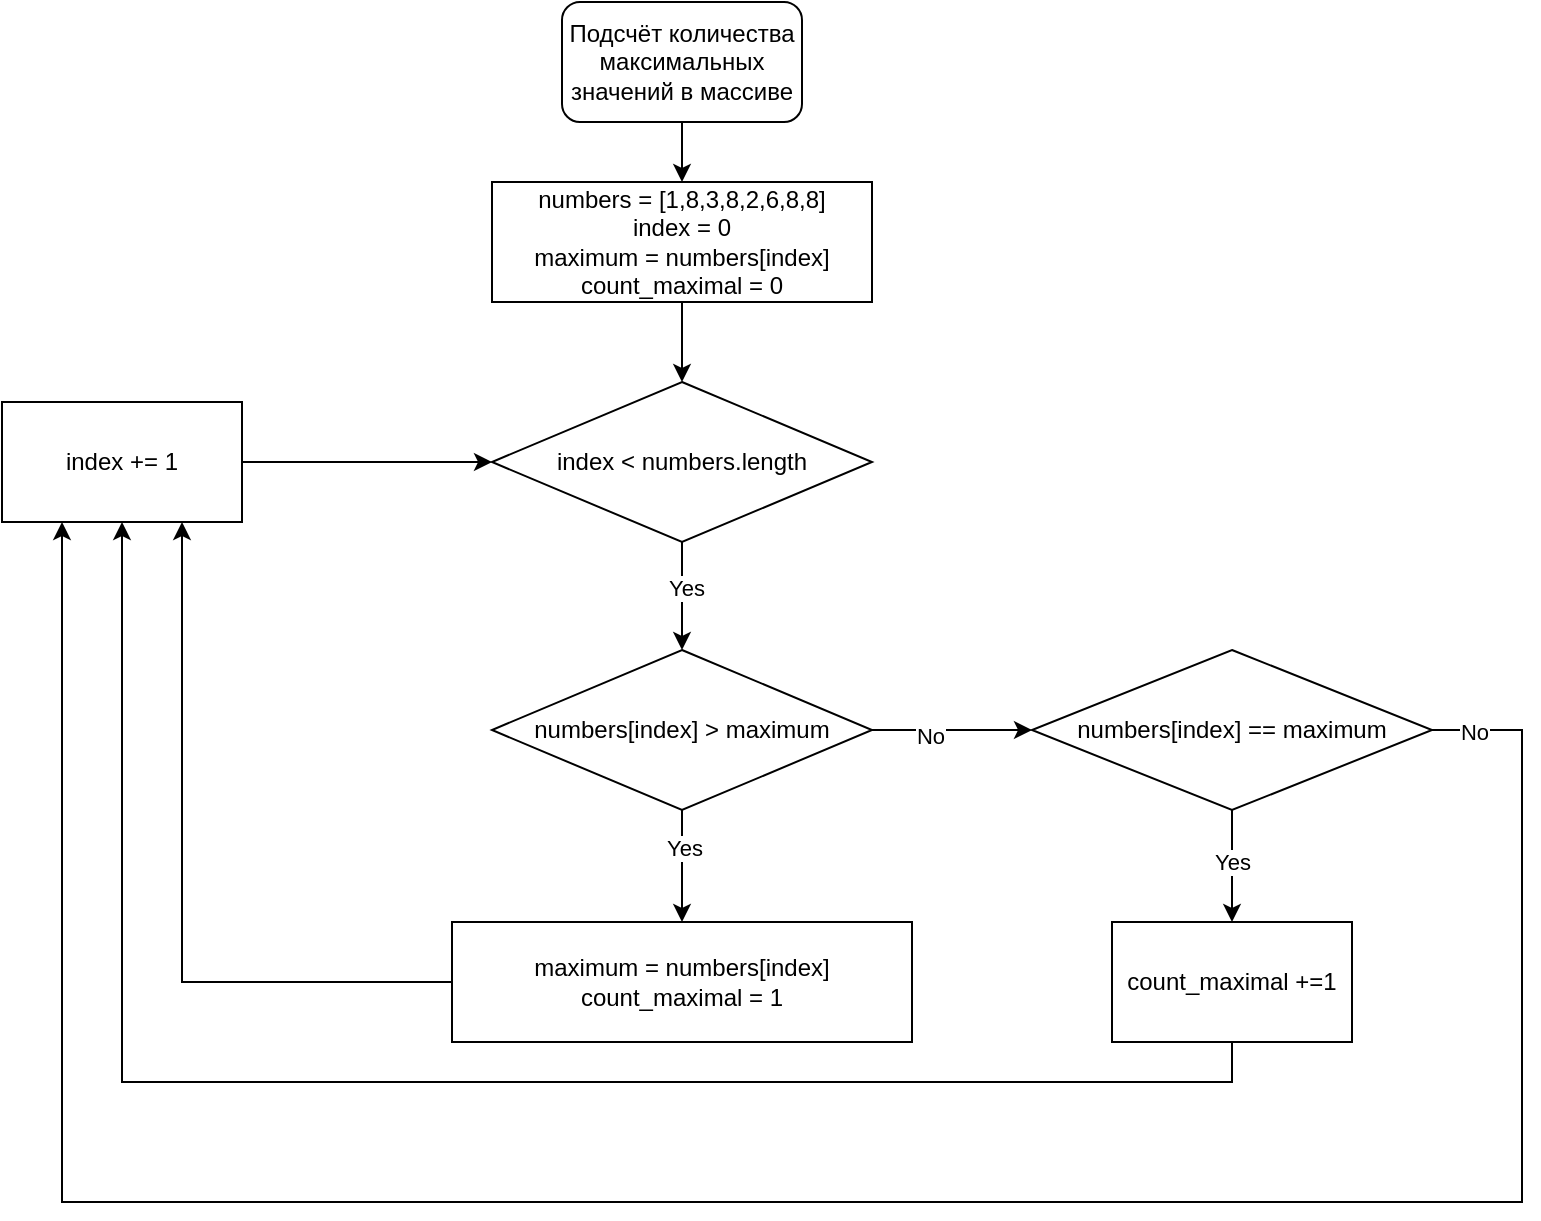 <mxfile version="21.6.9" type="github">
  <diagram name="Страница — 1" id="VCe6_zk0gtQ5m1rVAl5v">
    <mxGraphModel dx="919" dy="572" grid="1" gridSize="10" guides="1" tooltips="1" connect="1" arrows="1" fold="1" page="1" pageScale="1" pageWidth="1169" pageHeight="827" math="0" shadow="0">
      <root>
        <mxCell id="0" />
        <mxCell id="1" parent="0" />
        <mxCell id="rCeer2XzfmSXgFMItDMS-4" value="" style="edgeStyle=orthogonalEdgeStyle;rounded=0;orthogonalLoop=1;jettySize=auto;html=1;" edge="1" parent="1" source="rCeer2XzfmSXgFMItDMS-1" target="rCeer2XzfmSXgFMItDMS-2">
          <mxGeometry relative="1" as="geometry" />
        </mxCell>
        <mxCell id="rCeer2XzfmSXgFMItDMS-1" value="Подсчёт количества максимальных значений в массиве" style="rounded=1;whiteSpace=wrap;html=1;" vertex="1" parent="1">
          <mxGeometry x="350" y="10" width="120" height="60" as="geometry" />
        </mxCell>
        <mxCell id="rCeer2XzfmSXgFMItDMS-6" value="" style="edgeStyle=orthogonalEdgeStyle;rounded=0;orthogonalLoop=1;jettySize=auto;html=1;" edge="1" parent="1" source="rCeer2XzfmSXgFMItDMS-2" target="rCeer2XzfmSXgFMItDMS-5">
          <mxGeometry relative="1" as="geometry" />
        </mxCell>
        <mxCell id="rCeer2XzfmSXgFMItDMS-2" value="numbers = [1,8,3,8,2,6,8,8]&lt;br&gt;index = 0&lt;br&gt;maximum = numbers[index]&lt;br&gt;count_maximal = 0" style="rounded=0;whiteSpace=wrap;html=1;" vertex="1" parent="1">
          <mxGeometry x="315" y="100" width="190" height="60" as="geometry" />
        </mxCell>
        <mxCell id="rCeer2XzfmSXgFMItDMS-8" value="" style="edgeStyle=orthogonalEdgeStyle;rounded=0;orthogonalLoop=1;jettySize=auto;html=1;" edge="1" parent="1" source="rCeer2XzfmSXgFMItDMS-5" target="rCeer2XzfmSXgFMItDMS-7">
          <mxGeometry relative="1" as="geometry" />
        </mxCell>
        <mxCell id="rCeer2XzfmSXgFMItDMS-9" value="Yes" style="edgeLabel;html=1;align=center;verticalAlign=middle;resizable=0;points=[];" vertex="1" connectable="0" parent="rCeer2XzfmSXgFMItDMS-8">
          <mxGeometry x="-0.148" y="2" relative="1" as="geometry">
            <mxPoint as="offset" />
          </mxGeometry>
        </mxCell>
        <mxCell id="rCeer2XzfmSXgFMItDMS-5" value="index &amp;lt; numbers.length" style="rhombus;whiteSpace=wrap;html=1;" vertex="1" parent="1">
          <mxGeometry x="315" y="200" width="190" height="80" as="geometry" />
        </mxCell>
        <mxCell id="rCeer2XzfmSXgFMItDMS-11" value="" style="edgeStyle=orthogonalEdgeStyle;rounded=0;orthogonalLoop=1;jettySize=auto;html=1;" edge="1" parent="1" source="rCeer2XzfmSXgFMItDMS-7" target="rCeer2XzfmSXgFMItDMS-10">
          <mxGeometry relative="1" as="geometry" />
        </mxCell>
        <mxCell id="rCeer2XzfmSXgFMItDMS-12" value="Yes" style="edgeLabel;html=1;align=center;verticalAlign=middle;resizable=0;points=[];" vertex="1" connectable="0" parent="rCeer2XzfmSXgFMItDMS-11">
          <mxGeometry x="-0.321" y="1" relative="1" as="geometry">
            <mxPoint as="offset" />
          </mxGeometry>
        </mxCell>
        <mxCell id="rCeer2XzfmSXgFMItDMS-14" value="" style="edgeStyle=orthogonalEdgeStyle;rounded=0;orthogonalLoop=1;jettySize=auto;html=1;" edge="1" parent="1" source="rCeer2XzfmSXgFMItDMS-7" target="rCeer2XzfmSXgFMItDMS-13">
          <mxGeometry relative="1" as="geometry" />
        </mxCell>
        <mxCell id="rCeer2XzfmSXgFMItDMS-15" value="No" style="edgeLabel;html=1;align=center;verticalAlign=middle;resizable=0;points=[];" vertex="1" connectable="0" parent="rCeer2XzfmSXgFMItDMS-14">
          <mxGeometry x="-0.275" y="-3" relative="1" as="geometry">
            <mxPoint as="offset" />
          </mxGeometry>
        </mxCell>
        <mxCell id="rCeer2XzfmSXgFMItDMS-7" value="numbers[index] &amp;gt; maximum" style="rhombus;whiteSpace=wrap;html=1;" vertex="1" parent="1">
          <mxGeometry x="315" y="334" width="190" height="80" as="geometry" />
        </mxCell>
        <mxCell id="rCeer2XzfmSXgFMItDMS-25" style="edgeStyle=orthogonalEdgeStyle;rounded=0;orthogonalLoop=1;jettySize=auto;html=1;entryX=0.75;entryY=1;entryDx=0;entryDy=0;" edge="1" parent="1" source="rCeer2XzfmSXgFMItDMS-10" target="rCeer2XzfmSXgFMItDMS-19">
          <mxGeometry relative="1" as="geometry" />
        </mxCell>
        <mxCell id="rCeer2XzfmSXgFMItDMS-10" value="maximum = numbers[index]&lt;br&gt;count_maximal = 1" style="rounded=0;whiteSpace=wrap;html=1;" vertex="1" parent="1">
          <mxGeometry x="295" y="470" width="230" height="60" as="geometry" />
        </mxCell>
        <mxCell id="rCeer2XzfmSXgFMItDMS-17" value="" style="edgeStyle=orthogonalEdgeStyle;rounded=0;orthogonalLoop=1;jettySize=auto;html=1;" edge="1" parent="1" source="rCeer2XzfmSXgFMItDMS-13" target="rCeer2XzfmSXgFMItDMS-16">
          <mxGeometry relative="1" as="geometry" />
        </mxCell>
        <mxCell id="rCeer2XzfmSXgFMItDMS-18" value="Yes" style="edgeLabel;html=1;align=center;verticalAlign=middle;resizable=0;points=[];" vertex="1" connectable="0" parent="rCeer2XzfmSXgFMItDMS-17">
          <mxGeometry x="-0.071" relative="1" as="geometry">
            <mxPoint as="offset" />
          </mxGeometry>
        </mxCell>
        <mxCell id="rCeer2XzfmSXgFMItDMS-27" style="edgeStyle=orthogonalEdgeStyle;rounded=0;orthogonalLoop=1;jettySize=auto;html=1;entryX=0.25;entryY=1;entryDx=0;entryDy=0;" edge="1" parent="1" source="rCeer2XzfmSXgFMItDMS-13" target="rCeer2XzfmSXgFMItDMS-19">
          <mxGeometry relative="1" as="geometry">
            <Array as="points">
              <mxPoint x="830" y="374" />
              <mxPoint x="830" y="610" />
              <mxPoint x="100" y="610" />
            </Array>
          </mxGeometry>
        </mxCell>
        <mxCell id="rCeer2XzfmSXgFMItDMS-28" value="No" style="edgeLabel;html=1;align=center;verticalAlign=middle;resizable=0;points=[];" vertex="1" connectable="0" parent="rCeer2XzfmSXgFMItDMS-27">
          <mxGeometry x="-0.969" y="-1" relative="1" as="geometry">
            <mxPoint as="offset" />
          </mxGeometry>
        </mxCell>
        <mxCell id="rCeer2XzfmSXgFMItDMS-13" value="numbers[index] == maximum" style="rhombus;whiteSpace=wrap;html=1;" vertex="1" parent="1">
          <mxGeometry x="585" y="334" width="200" height="80" as="geometry" />
        </mxCell>
        <mxCell id="rCeer2XzfmSXgFMItDMS-26" style="edgeStyle=orthogonalEdgeStyle;rounded=0;orthogonalLoop=1;jettySize=auto;html=1;entryX=0.5;entryY=1;entryDx=0;entryDy=0;" edge="1" parent="1" source="rCeer2XzfmSXgFMItDMS-16" target="rCeer2XzfmSXgFMItDMS-19">
          <mxGeometry relative="1" as="geometry">
            <Array as="points">
              <mxPoint x="685" y="550" />
              <mxPoint x="130" y="550" />
            </Array>
          </mxGeometry>
        </mxCell>
        <mxCell id="rCeer2XzfmSXgFMItDMS-16" value="count_maximal +=1" style="rounded=0;whiteSpace=wrap;html=1;" vertex="1" parent="1">
          <mxGeometry x="625" y="470" width="120" height="60" as="geometry" />
        </mxCell>
        <mxCell id="rCeer2XzfmSXgFMItDMS-21" style="edgeStyle=orthogonalEdgeStyle;rounded=0;orthogonalLoop=1;jettySize=auto;html=1;entryX=0;entryY=0.5;entryDx=0;entryDy=0;" edge="1" parent="1" source="rCeer2XzfmSXgFMItDMS-19">
          <mxGeometry relative="1" as="geometry">
            <mxPoint x="315" y="240" as="targetPoint" />
          </mxGeometry>
        </mxCell>
        <mxCell id="rCeer2XzfmSXgFMItDMS-19" value="index += 1" style="rounded=0;whiteSpace=wrap;html=1;" vertex="1" parent="1">
          <mxGeometry x="70" y="210" width="120" height="60" as="geometry" />
        </mxCell>
      </root>
    </mxGraphModel>
  </diagram>
</mxfile>
